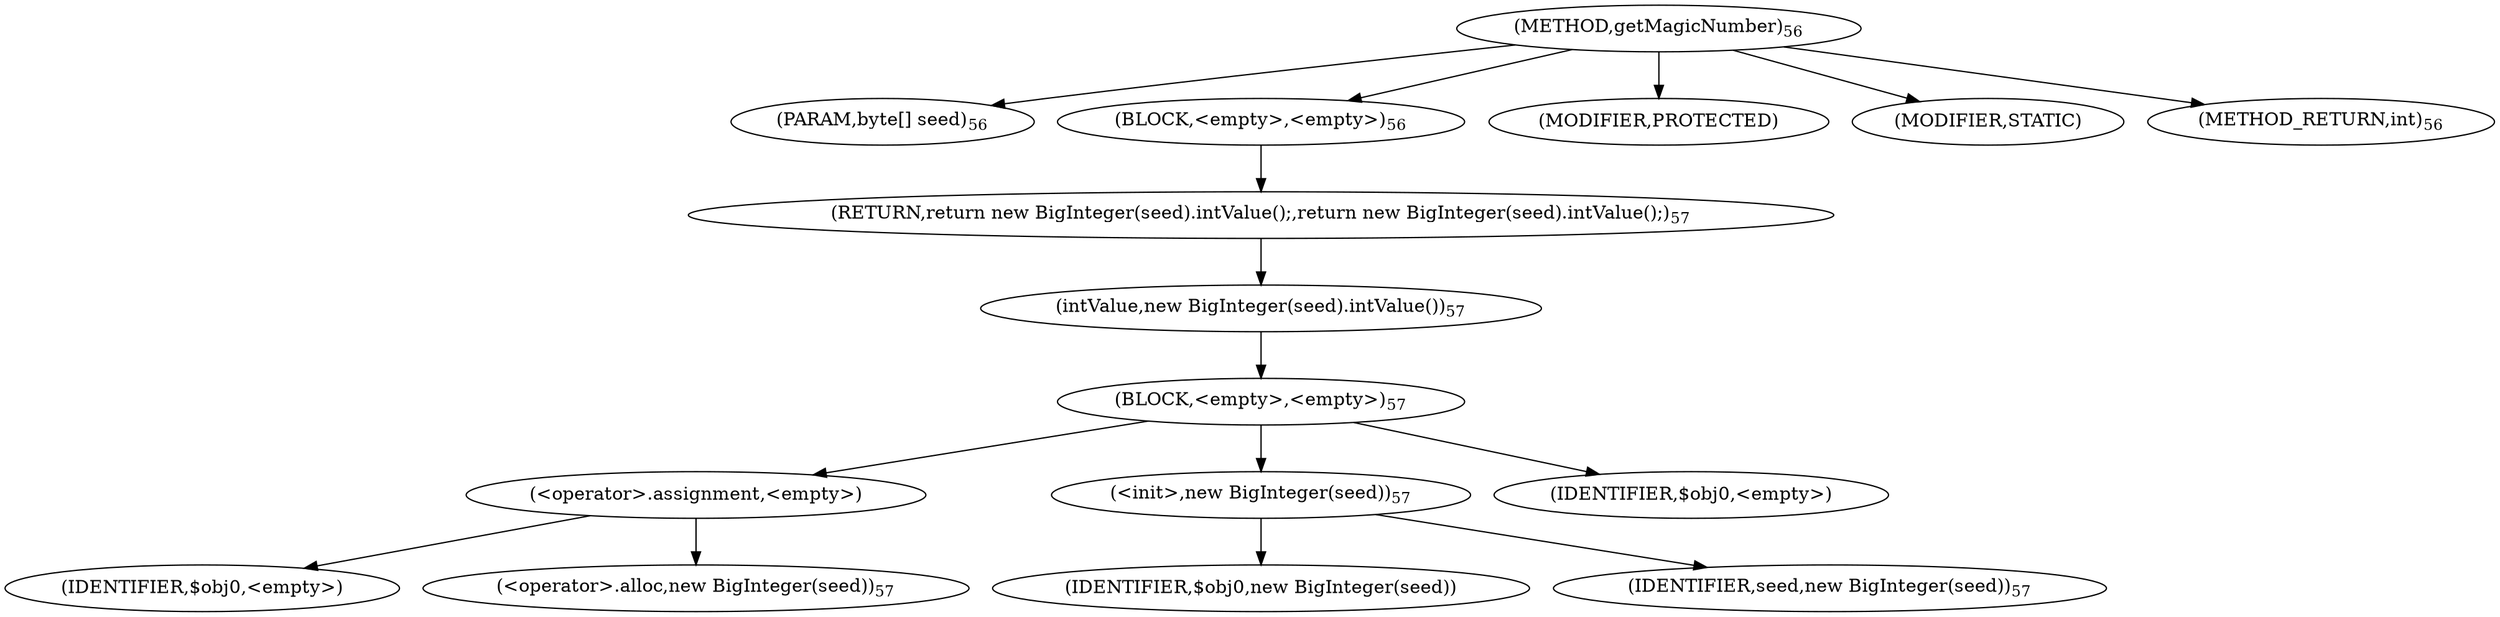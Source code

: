 digraph "getMagicNumber" {  
"123" [label = <(METHOD,getMagicNumber)<SUB>56</SUB>> ]
"124" [label = <(PARAM,byte[] seed)<SUB>56</SUB>> ]
"125" [label = <(BLOCK,&lt;empty&gt;,&lt;empty&gt;)<SUB>56</SUB>> ]
"126" [label = <(RETURN,return new BigInteger(seed).intValue();,return new BigInteger(seed).intValue();)<SUB>57</SUB>> ]
"127" [label = <(intValue,new BigInteger(seed).intValue())<SUB>57</SUB>> ]
"128" [label = <(BLOCK,&lt;empty&gt;,&lt;empty&gt;)<SUB>57</SUB>> ]
"129" [label = <(&lt;operator&gt;.assignment,&lt;empty&gt;)> ]
"130" [label = <(IDENTIFIER,$obj0,&lt;empty&gt;)> ]
"131" [label = <(&lt;operator&gt;.alloc,new BigInteger(seed))<SUB>57</SUB>> ]
"132" [label = <(&lt;init&gt;,new BigInteger(seed))<SUB>57</SUB>> ]
"133" [label = <(IDENTIFIER,$obj0,new BigInteger(seed))> ]
"134" [label = <(IDENTIFIER,seed,new BigInteger(seed))<SUB>57</SUB>> ]
"135" [label = <(IDENTIFIER,$obj0,&lt;empty&gt;)> ]
"136" [label = <(MODIFIER,PROTECTED)> ]
"137" [label = <(MODIFIER,STATIC)> ]
"138" [label = <(METHOD_RETURN,int)<SUB>56</SUB>> ]
  "123" -> "124" 
  "123" -> "125" 
  "123" -> "136" 
  "123" -> "137" 
  "123" -> "138" 
  "125" -> "126" 
  "126" -> "127" 
  "127" -> "128" 
  "128" -> "129" 
  "128" -> "132" 
  "128" -> "135" 
  "129" -> "130" 
  "129" -> "131" 
  "132" -> "133" 
  "132" -> "134" 
}
